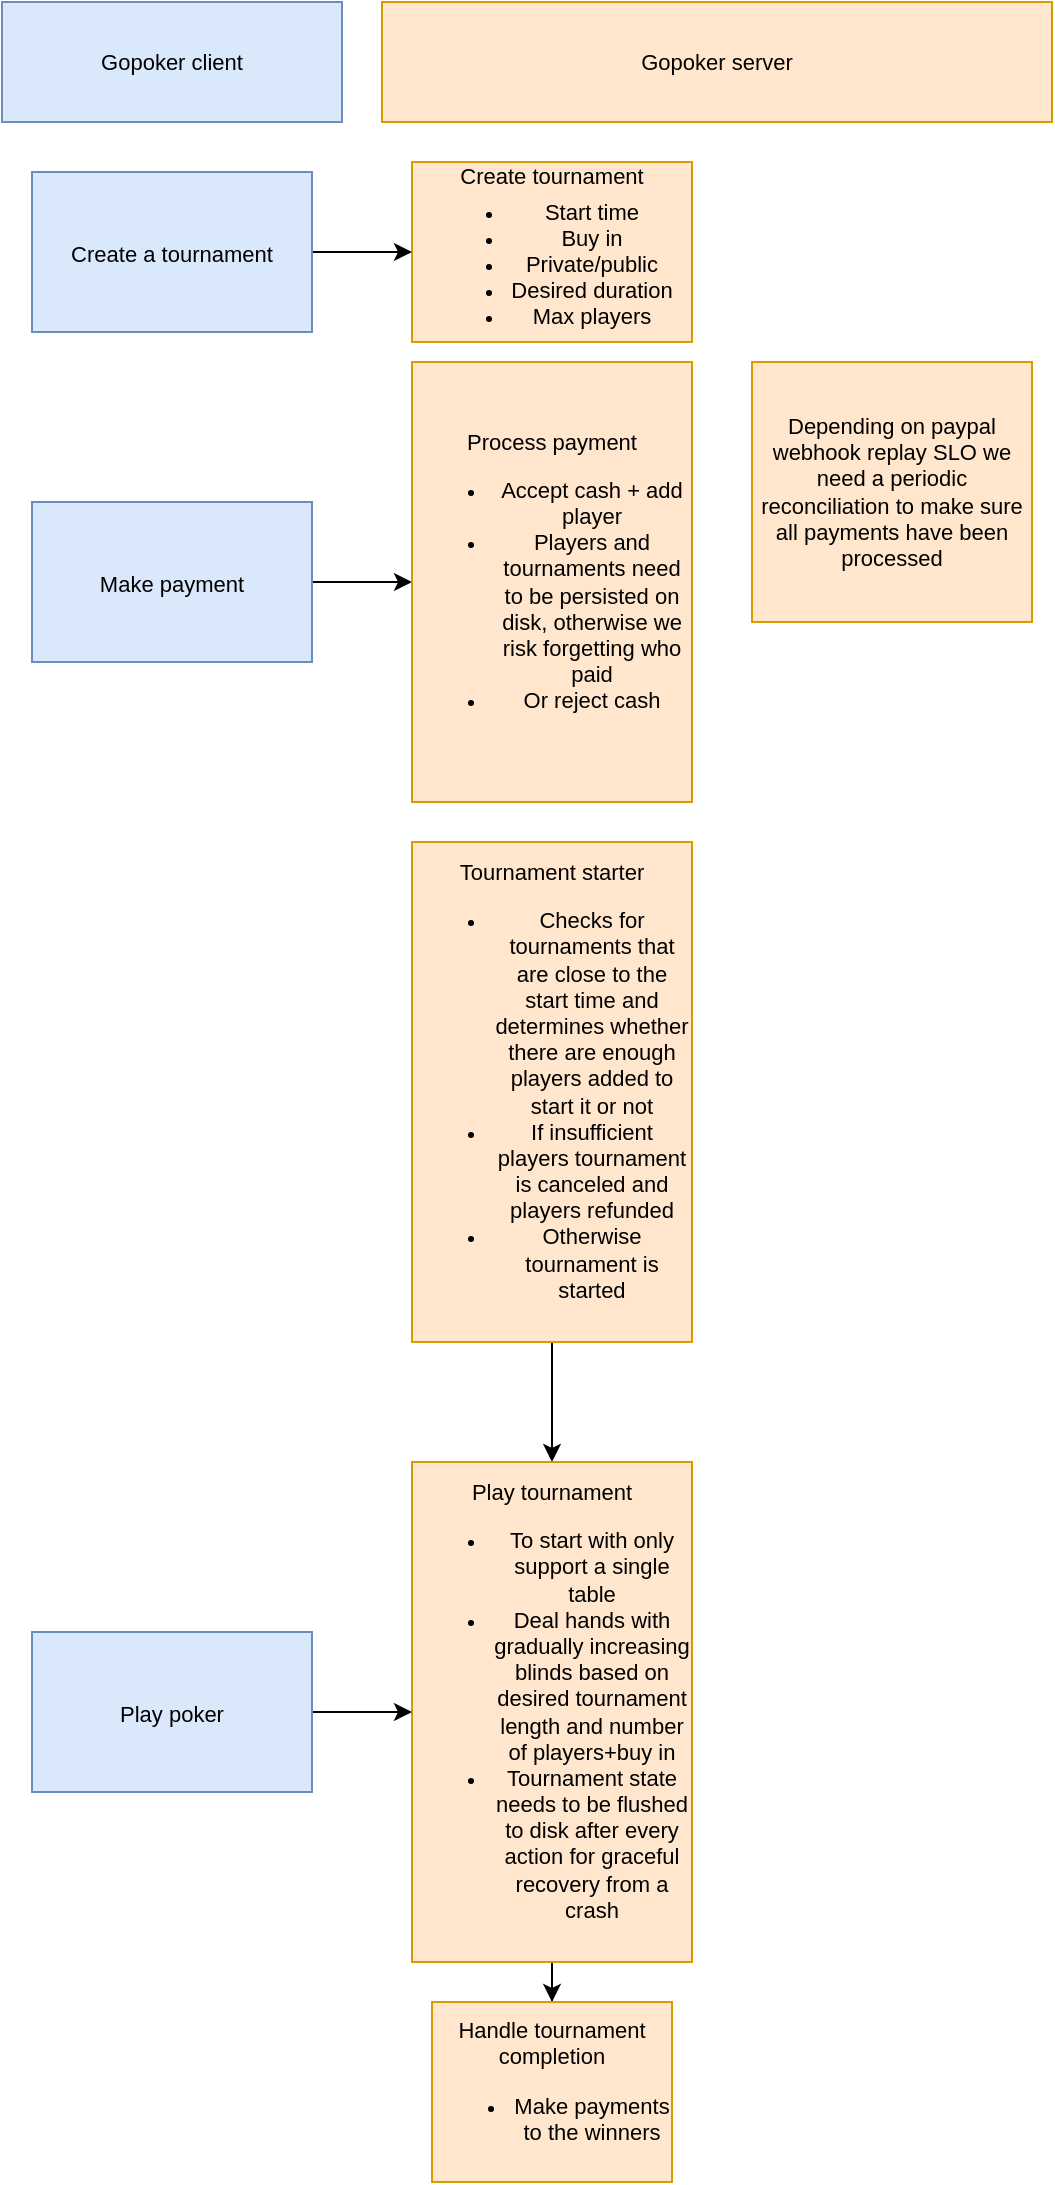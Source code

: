 <mxfile version="20.2.3" type="device"><diagram id="tn1_Wd8kya2w2Q4mheLd" name="tourny lifecycle"><mxGraphModel dx="786" dy="498" grid="1" gridSize="10" guides="1" tooltips="1" connect="1" arrows="1" fold="1" page="1" pageScale="1" pageWidth="850" pageHeight="1100" math="0" shadow="0"><root><mxCell id="0"/><mxCell id="1" parent="0"/><mxCell id="1RXCitAFX-j2mnbFuL8i-1" value="&lt;p style=&quot;line-height: 0;&quot;&gt;&lt;font style=&quot;font-size: 11px;&quot;&gt;Create tournament&lt;br&gt;&lt;/font&gt;&lt;/p&gt;&lt;ul style=&quot;font-size: 11px;&quot;&gt;&lt;li style=&quot;&quot;&gt;&lt;font style=&quot;font-size: 11px;&quot;&gt;Start time&lt;/font&gt;&lt;/li&gt;&lt;li&gt;Buy in&lt;/li&gt;&lt;li&gt;Private/public&lt;/li&gt;&lt;li&gt;Desired duration&lt;/li&gt;&lt;li&gt;Max players&lt;/li&gt;&lt;/ul&gt;&lt;p&gt;&lt;/p&gt;" style="rounded=0;whiteSpace=wrap;html=1;fillColor=#ffe6cc;strokeColor=#d79b00;" vertex="1" parent="1"><mxGeometry x="340" y="80" width="140" height="90" as="geometry"/></mxCell><mxCell id="1RXCitAFX-j2mnbFuL8i-7" style="edgeStyle=orthogonalEdgeStyle;rounded=0;orthogonalLoop=1;jettySize=auto;html=1;entryX=0;entryY=0.5;entryDx=0;entryDy=0;fontSize=11;" edge="1" parent="1" source="1RXCitAFX-j2mnbFuL8i-2" target="1RXCitAFX-j2mnbFuL8i-4"><mxGeometry relative="1" as="geometry"/></mxCell><mxCell id="1RXCitAFX-j2mnbFuL8i-2" value="&lt;p style=&quot;line-height: 0;&quot;&gt;&lt;span style=&quot;font-size: 11px;&quot;&gt;Make payment&lt;/span&gt;&lt;/p&gt;&lt;p&gt;&lt;/p&gt;" style="rounded=0;whiteSpace=wrap;html=1;fillColor=#dae8fc;strokeColor=#6c8ebf;direction=west;" vertex="1" parent="1"><mxGeometry x="150" y="250" width="140" height="80" as="geometry"/></mxCell><mxCell id="1RXCitAFX-j2mnbFuL8i-4" value="Process payment&lt;br&gt;&lt;ul&gt;&lt;li&gt;&lt;span style=&quot;background-color: initial;&quot;&gt;Accept cash + add player&lt;/span&gt;&lt;/li&gt;&lt;li&gt;Players and tournaments need to be persisted on disk, otherwise we risk forgetting who paid&lt;/li&gt;&lt;li&gt;Or reject cash&lt;/li&gt;&lt;/ul&gt;" style="rounded=0;whiteSpace=wrap;html=1;fontSize=11;fillColor=#ffe6cc;strokeColor=#d79b00;" vertex="1" parent="1"><mxGeometry x="340" y="180" width="140" height="220" as="geometry"/></mxCell><mxCell id="1RXCitAFX-j2mnbFuL8i-5" value="Gopoker server" style="rounded=0;whiteSpace=wrap;html=1;fontSize=11;fillColor=#ffe6cc;strokeColor=#d79b00;" vertex="1" parent="1"><mxGeometry x="325" width="335" height="60" as="geometry"/></mxCell><mxCell id="1RXCitAFX-j2mnbFuL8i-6" value="Gopoker client" style="rounded=0;whiteSpace=wrap;html=1;fontSize=11;fillColor=#dae8fc;strokeColor=#6c8ebf;" vertex="1" parent="1"><mxGeometry x="135" width="170" height="60" as="geometry"/></mxCell><mxCell id="1RXCitAFX-j2mnbFuL8i-8" value="Depending on paypal webhook replay SLO we need a periodic reconciliation to make sure all payments have been processed" style="rounded=0;whiteSpace=wrap;html=1;fontSize=11;fillColor=#ffe6cc;strokeColor=#d79b00;" vertex="1" parent="1"><mxGeometry x="510" y="180" width="140" height="130" as="geometry"/></mxCell><mxCell id="1RXCitAFX-j2mnbFuL8i-11" style="edgeStyle=orthogonalEdgeStyle;rounded=0;orthogonalLoop=1;jettySize=auto;html=1;fontSize=11;" edge="1" parent="1" source="1RXCitAFX-j2mnbFuL8i-9" target="1RXCitAFX-j2mnbFuL8i-10"><mxGeometry relative="1" as="geometry"/></mxCell><mxCell id="1RXCitAFX-j2mnbFuL8i-9" value="Tournament starter&lt;br&gt;&lt;ul&gt;&lt;li&gt;Checks for tournaments that are close to the start time and determines whether there are enough players added to start it or not&lt;/li&gt;&lt;li&gt;If insufficient players tournament is canceled and players refunded&lt;/li&gt;&lt;li&gt;Otherwise tournament is started&lt;/li&gt;&lt;/ul&gt;" style="rounded=0;whiteSpace=wrap;html=1;fontSize=11;fillColor=#ffe6cc;strokeColor=#d79b00;" vertex="1" parent="1"><mxGeometry x="340" y="420" width="140" height="250" as="geometry"/></mxCell><mxCell id="1RXCitAFX-j2mnbFuL8i-18" style="edgeStyle=orthogonalEdgeStyle;rounded=0;orthogonalLoop=1;jettySize=auto;html=1;entryX=0.5;entryY=0;entryDx=0;entryDy=0;fontSize=11;" edge="1" parent="1" source="1RXCitAFX-j2mnbFuL8i-10" target="1RXCitAFX-j2mnbFuL8i-17"><mxGeometry relative="1" as="geometry"/></mxCell><mxCell id="1RXCitAFX-j2mnbFuL8i-10" value="Play tournament&lt;br&gt;&lt;ul&gt;&lt;li&gt;To start with only support a single table&lt;/li&gt;&lt;li&gt;Deal hands with gradually increasing blinds based on desired tournament length and number of players+buy in&lt;/li&gt;&lt;li&gt;Tournament state needs to be flushed to disk after every action for graceful recovery from a crash&lt;/li&gt;&lt;/ul&gt;" style="rounded=0;whiteSpace=wrap;html=1;fontSize=11;fillColor=#ffe6cc;strokeColor=#d79b00;" vertex="1" parent="1"><mxGeometry x="340" y="730" width="140" height="250" as="geometry"/></mxCell><mxCell id="1RXCitAFX-j2mnbFuL8i-12" style="edgeStyle=orthogonalEdgeStyle;rounded=0;orthogonalLoop=1;jettySize=auto;html=1;exitX=0.5;exitY=1;exitDx=0;exitDy=0;fontSize=11;" edge="1" parent="1" source="1RXCitAFX-j2mnbFuL8i-10" target="1RXCitAFX-j2mnbFuL8i-10"><mxGeometry relative="1" as="geometry"/></mxCell><mxCell id="1RXCitAFX-j2mnbFuL8i-14" style="edgeStyle=orthogonalEdgeStyle;rounded=0;orthogonalLoop=1;jettySize=auto;html=1;entryX=0;entryY=0.5;entryDx=0;entryDy=0;fontSize=11;" edge="1" parent="1" source="1RXCitAFX-j2mnbFuL8i-13" target="1RXCitAFX-j2mnbFuL8i-1"><mxGeometry relative="1" as="geometry"/></mxCell><mxCell id="1RXCitAFX-j2mnbFuL8i-13" value="&lt;p style=&quot;line-height: 0;&quot;&gt;&lt;span style=&quot;font-size: 11px;&quot;&gt;Create a tournament&lt;/span&gt;&lt;/p&gt;&lt;p&gt;&lt;/p&gt;" style="rounded=0;whiteSpace=wrap;html=1;fillColor=#dae8fc;strokeColor=#6c8ebf;" vertex="1" parent="1"><mxGeometry x="150" y="85" width="140" height="80" as="geometry"/></mxCell><mxCell id="1RXCitAFX-j2mnbFuL8i-16" style="edgeStyle=orthogonalEdgeStyle;rounded=0;orthogonalLoop=1;jettySize=auto;html=1;entryX=0;entryY=0.5;entryDx=0;entryDy=0;fontSize=11;" edge="1" parent="1" source="1RXCitAFX-j2mnbFuL8i-15" target="1RXCitAFX-j2mnbFuL8i-10"><mxGeometry relative="1" as="geometry"/></mxCell><mxCell id="1RXCitAFX-j2mnbFuL8i-15" value="&lt;p style=&quot;line-height: 0;&quot;&gt;&lt;span style=&quot;font-size: 11px;&quot;&gt;Play poker&lt;/span&gt;&lt;/p&gt;&lt;p&gt;&lt;/p&gt;" style="rounded=0;whiteSpace=wrap;html=1;fillColor=#dae8fc;strokeColor=#6c8ebf;direction=west;" vertex="1" parent="1"><mxGeometry x="150" y="815" width="140" height="80" as="geometry"/></mxCell><mxCell id="1RXCitAFX-j2mnbFuL8i-17" value="Handle tournament completion&lt;br&gt;&lt;ul&gt;&lt;li&gt;Make payments to the winners&lt;/li&gt;&lt;/ul&gt;" style="rounded=0;whiteSpace=wrap;html=1;fontSize=11;fillColor=#ffe6cc;strokeColor=#d79b00;" vertex="1" parent="1"><mxGeometry x="350" y="1000" width="120" height="90" as="geometry"/></mxCell></root></mxGraphModel></diagram></mxfile>